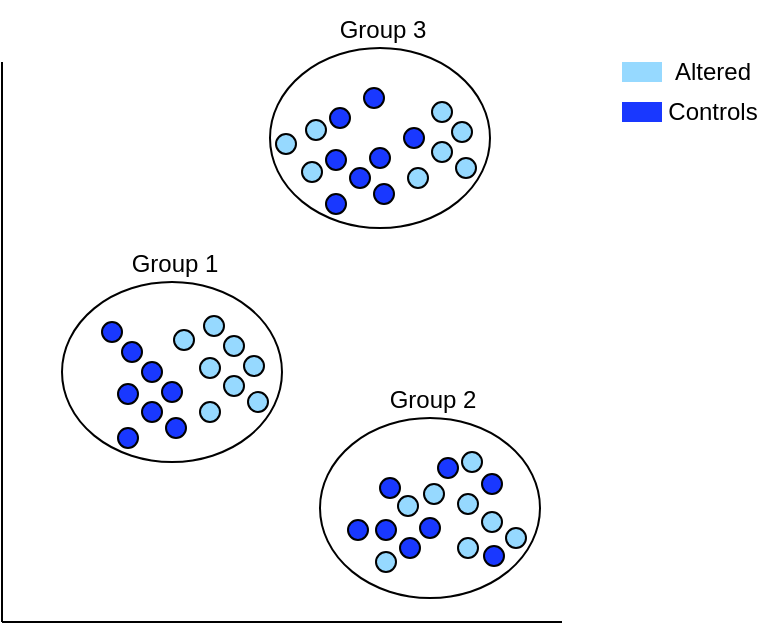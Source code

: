 <mxfile version="20.2.8" type="github">
  <diagram id="wmLqz282Bcjy7ACeYt6-" name="Pagina-1">
    <mxGraphModel dx="729" dy="409" grid="1" gridSize="10" guides="1" tooltips="1" connect="1" arrows="1" fold="1" page="1" pageScale="1" pageWidth="827" pageHeight="1169" math="0" shadow="0">
      <root>
        <mxCell id="0" />
        <mxCell id="1" parent="0" />
        <mxCell id="s4xOyff_KLn-6yWEBULN-20" value="" style="ellipse;whiteSpace=wrap;html=1;fillColor=none;" parent="1" vertex="1">
          <mxGeometry x="350" y="350" width="110" height="90" as="geometry" />
        </mxCell>
        <mxCell id="s4xOyff_KLn-6yWEBULN-1" value="" style="ellipse;whiteSpace=wrap;html=1;aspect=fixed;fillColor=#1938FF;" parent="1" vertex="1">
          <mxGeometry x="370" y="370" width="10" height="10" as="geometry" />
        </mxCell>
        <mxCell id="s4xOyff_KLn-6yWEBULN-2" value="" style="ellipse;whiteSpace=wrap;html=1;aspect=fixed;fillColor=#1938FF;" parent="1" vertex="1">
          <mxGeometry x="380" y="380" width="10" height="10" as="geometry" />
        </mxCell>
        <mxCell id="s4xOyff_KLn-6yWEBULN-3" value="" style="ellipse;whiteSpace=wrap;html=1;aspect=fixed;fillColor=#1938FF;" parent="1" vertex="1">
          <mxGeometry x="390" y="390" width="10" height="10" as="geometry" />
        </mxCell>
        <mxCell id="s4xOyff_KLn-6yWEBULN-4" value="" style="ellipse;whiteSpace=wrap;html=1;aspect=fixed;fillColor=#1938FF;" parent="1" vertex="1">
          <mxGeometry x="400" y="400" width="10" height="10" as="geometry" />
        </mxCell>
        <mxCell id="s4xOyff_KLn-6yWEBULN-5" value="" style="ellipse;whiteSpace=wrap;html=1;aspect=fixed;fillColor=#1938FF;" parent="1" vertex="1">
          <mxGeometry x="390" y="410" width="10" height="10" as="geometry" />
        </mxCell>
        <mxCell id="s4xOyff_KLn-6yWEBULN-6" value="" style="ellipse;whiteSpace=wrap;html=1;aspect=fixed;fillColor=#1938FF;" parent="1" vertex="1">
          <mxGeometry x="378" y="401" width="10" height="10" as="geometry" />
        </mxCell>
        <mxCell id="s4xOyff_KLn-6yWEBULN-7" value="" style="ellipse;whiteSpace=wrap;html=1;aspect=fixed;fillColor=#1938FF;" parent="1" vertex="1">
          <mxGeometry x="402" y="418" width="10" height="10" as="geometry" />
        </mxCell>
        <mxCell id="s4xOyff_KLn-6yWEBULN-8" value="" style="ellipse;whiteSpace=wrap;html=1;aspect=fixed;fillColor=#1938FF;" parent="1" vertex="1">
          <mxGeometry x="378" y="423" width="10" height="10" as="geometry" />
        </mxCell>
        <mxCell id="s4xOyff_KLn-6yWEBULN-9" value="" style="endArrow=none;html=1;rounded=0;" parent="1" edge="1">
          <mxGeometry width="50" height="50" relative="1" as="geometry">
            <mxPoint x="320" y="520" as="sourcePoint" />
            <mxPoint x="320" y="240" as="targetPoint" />
          </mxGeometry>
        </mxCell>
        <mxCell id="s4xOyff_KLn-6yWEBULN-10" value="" style="endArrow=none;html=1;rounded=0;" parent="1" edge="1">
          <mxGeometry width="50" height="50" relative="1" as="geometry">
            <mxPoint x="320" y="520" as="sourcePoint" />
            <mxPoint x="600" y="520" as="targetPoint" />
          </mxGeometry>
        </mxCell>
        <mxCell id="s4xOyff_KLn-6yWEBULN-11" value="" style="ellipse;whiteSpace=wrap;html=1;aspect=fixed;fillColor=#96D9FF;" parent="1" vertex="1">
          <mxGeometry x="406" y="374" width="10" height="10" as="geometry" />
        </mxCell>
        <mxCell id="s4xOyff_KLn-6yWEBULN-12" value="" style="ellipse;whiteSpace=wrap;html=1;aspect=fixed;fillColor=#96D9FF;" parent="1" vertex="1">
          <mxGeometry x="421" y="367" width="10" height="10" as="geometry" />
        </mxCell>
        <mxCell id="s4xOyff_KLn-6yWEBULN-13" value="" style="ellipse;whiteSpace=wrap;html=1;aspect=fixed;fillColor=#96D9FF;" parent="1" vertex="1">
          <mxGeometry x="431" y="377" width="10" height="10" as="geometry" />
        </mxCell>
        <mxCell id="s4xOyff_KLn-6yWEBULN-14" value="" style="ellipse;whiteSpace=wrap;html=1;aspect=fixed;fillColor=#96D9FF;" parent="1" vertex="1">
          <mxGeometry x="441" y="387" width="10" height="10" as="geometry" />
        </mxCell>
        <mxCell id="s4xOyff_KLn-6yWEBULN-15" value="" style="ellipse;whiteSpace=wrap;html=1;aspect=fixed;fillColor=#96D9FF;" parent="1" vertex="1">
          <mxGeometry x="431" y="397" width="10" height="10" as="geometry" />
        </mxCell>
        <mxCell id="s4xOyff_KLn-6yWEBULN-16" value="" style="ellipse;whiteSpace=wrap;html=1;aspect=fixed;fillColor=#96D9FF;" parent="1" vertex="1">
          <mxGeometry x="419" y="388" width="10" height="10" as="geometry" />
        </mxCell>
        <mxCell id="s4xOyff_KLn-6yWEBULN-17" value="" style="ellipse;whiteSpace=wrap;html=1;aspect=fixed;fillColor=#96D9FF;" parent="1" vertex="1">
          <mxGeometry x="443" y="405" width="10" height="10" as="geometry" />
        </mxCell>
        <mxCell id="s4xOyff_KLn-6yWEBULN-18" value="" style="ellipse;whiteSpace=wrap;html=1;aspect=fixed;fillColor=#96D9FF;" parent="1" vertex="1">
          <mxGeometry x="419" y="410" width="10" height="10" as="geometry" />
        </mxCell>
        <mxCell id="s4xOyff_KLn-6yWEBULN-21" value="Group 1" style="text;html=1;align=center;verticalAlign=middle;resizable=0;points=[];autosize=1;strokeColor=none;fillColor=none;" parent="1" vertex="1">
          <mxGeometry x="371" y="326" width="70" height="30" as="geometry" />
        </mxCell>
        <mxCell id="s4xOyff_KLn-6yWEBULN-22" value="" style="rounded=0;whiteSpace=wrap;html=1;fillColor=#96D9FF;strokeColor=none;" parent="1" vertex="1">
          <mxGeometry x="630" y="240" width="20" height="10" as="geometry" />
        </mxCell>
        <mxCell id="s4xOyff_KLn-6yWEBULN-23" value="" style="rounded=0;whiteSpace=wrap;html=1;fillColor=#1938FF;strokeColor=none;" parent="1" vertex="1">
          <mxGeometry x="630" y="260" width="20" height="10" as="geometry" />
        </mxCell>
        <mxCell id="s4xOyff_KLn-6yWEBULN-24" value="Altered" style="text;html=1;align=center;verticalAlign=middle;resizable=0;points=[];autosize=1;strokeColor=none;fillColor=none;" parent="1" vertex="1">
          <mxGeometry x="645" y="230" width="60" height="30" as="geometry" />
        </mxCell>
        <mxCell id="s4xOyff_KLn-6yWEBULN-25" value="Controls" style="text;html=1;align=center;verticalAlign=middle;resizable=0;points=[];autosize=1;strokeColor=none;fillColor=none;" parent="1" vertex="1">
          <mxGeometry x="640" y="250" width="70" height="30" as="geometry" />
        </mxCell>
        <mxCell id="s4xOyff_KLn-6yWEBULN-26" value="" style="ellipse;whiteSpace=wrap;html=1;fillColor=none;" parent="1" vertex="1">
          <mxGeometry x="479" y="418" width="110" height="90" as="geometry" />
        </mxCell>
        <mxCell id="s4xOyff_KLn-6yWEBULN-27" value="" style="ellipse;whiteSpace=wrap;html=1;aspect=fixed;fillColor=#1938FF;" parent="1" vertex="1">
          <mxGeometry x="493" y="469" width="10" height="10" as="geometry" />
        </mxCell>
        <mxCell id="s4xOyff_KLn-6yWEBULN-28" value="" style="ellipse;whiteSpace=wrap;html=1;aspect=fixed;fillColor=#1938FF;" parent="1" vertex="1">
          <mxGeometry x="509" y="448" width="10" height="10" as="geometry" />
        </mxCell>
        <mxCell id="s4xOyff_KLn-6yWEBULN-29" value="" style="ellipse;whiteSpace=wrap;html=1;aspect=fixed;fillColor=#1938FF;" parent="1" vertex="1">
          <mxGeometry x="561" y="482" width="10" height="10" as="geometry" />
        </mxCell>
        <mxCell id="s4xOyff_KLn-6yWEBULN-30" value="" style="ellipse;whiteSpace=wrap;html=1;aspect=fixed;fillColor=#1938FF;" parent="1" vertex="1">
          <mxGeometry x="529" y="468" width="10" height="10" as="geometry" />
        </mxCell>
        <mxCell id="s4xOyff_KLn-6yWEBULN-31" value="" style="ellipse;whiteSpace=wrap;html=1;aspect=fixed;fillColor=#1938FF;" parent="1" vertex="1">
          <mxGeometry x="519" y="478" width="10" height="10" as="geometry" />
        </mxCell>
        <mxCell id="s4xOyff_KLn-6yWEBULN-32" value="" style="ellipse;whiteSpace=wrap;html=1;aspect=fixed;fillColor=#1938FF;" parent="1" vertex="1">
          <mxGeometry x="507" y="469" width="10" height="10" as="geometry" />
        </mxCell>
        <mxCell id="s4xOyff_KLn-6yWEBULN-33" value="" style="ellipse;whiteSpace=wrap;html=1;aspect=fixed;fillColor=#1938FF;" parent="1" vertex="1">
          <mxGeometry x="538" y="438" width="10" height="10" as="geometry" />
        </mxCell>
        <mxCell id="s4xOyff_KLn-6yWEBULN-34" value="" style="ellipse;whiteSpace=wrap;html=1;aspect=fixed;fillColor=#1938FF;" parent="1" vertex="1">
          <mxGeometry x="560" y="446" width="10" height="10" as="geometry" />
        </mxCell>
        <mxCell id="s4xOyff_KLn-6yWEBULN-35" value="" style="ellipse;whiteSpace=wrap;html=1;aspect=fixed;fillColor=#96D9FF;" parent="1" vertex="1">
          <mxGeometry x="518" y="457" width="10" height="10" as="geometry" />
        </mxCell>
        <mxCell id="s4xOyff_KLn-6yWEBULN-36" value="" style="ellipse;whiteSpace=wrap;html=1;aspect=fixed;fillColor=#96D9FF;" parent="1" vertex="1">
          <mxGeometry x="550" y="435" width="10" height="10" as="geometry" />
        </mxCell>
        <mxCell id="s4xOyff_KLn-6yWEBULN-37" value="" style="ellipse;whiteSpace=wrap;html=1;aspect=fixed;fillColor=#96D9FF;" parent="1" vertex="1">
          <mxGeometry x="531" y="451" width="10" height="10" as="geometry" />
        </mxCell>
        <mxCell id="s4xOyff_KLn-6yWEBULN-38" value="" style="ellipse;whiteSpace=wrap;html=1;aspect=fixed;fillColor=#96D9FF;" parent="1" vertex="1">
          <mxGeometry x="507" y="485" width="10" height="10" as="geometry" />
        </mxCell>
        <mxCell id="s4xOyff_KLn-6yWEBULN-39" value="" style="ellipse;whiteSpace=wrap;html=1;aspect=fixed;fillColor=#96D9FF;" parent="1" vertex="1">
          <mxGeometry x="560" y="465" width="10" height="10" as="geometry" />
        </mxCell>
        <mxCell id="s4xOyff_KLn-6yWEBULN-40" value="" style="ellipse;whiteSpace=wrap;html=1;aspect=fixed;fillColor=#96D9FF;" parent="1" vertex="1">
          <mxGeometry x="548" y="456" width="10" height="10" as="geometry" />
        </mxCell>
        <mxCell id="s4xOyff_KLn-6yWEBULN-41" value="" style="ellipse;whiteSpace=wrap;html=1;aspect=fixed;fillColor=#96D9FF;" parent="1" vertex="1">
          <mxGeometry x="572" y="473" width="10" height="10" as="geometry" />
        </mxCell>
        <mxCell id="s4xOyff_KLn-6yWEBULN-42" value="" style="ellipse;whiteSpace=wrap;html=1;aspect=fixed;fillColor=#96D9FF;" parent="1" vertex="1">
          <mxGeometry x="548" y="478" width="10" height="10" as="geometry" />
        </mxCell>
        <mxCell id="s4xOyff_KLn-6yWEBULN-43" value="Group 2" style="text;html=1;align=center;verticalAlign=middle;resizable=0;points=[];autosize=1;strokeColor=none;fillColor=none;" parent="1" vertex="1">
          <mxGeometry x="500" y="394" width="70" height="30" as="geometry" />
        </mxCell>
        <mxCell id="s4xOyff_KLn-6yWEBULN-47" value="" style="ellipse;whiteSpace=wrap;html=1;fillColor=none;" parent="1" vertex="1">
          <mxGeometry x="454" y="233" width="110" height="90" as="geometry" />
        </mxCell>
        <mxCell id="s4xOyff_KLn-6yWEBULN-48" value="" style="ellipse;whiteSpace=wrap;html=1;aspect=fixed;fillColor=#1938FF;" parent="1" vertex="1">
          <mxGeometry x="501" y="253" width="10" height="10" as="geometry" />
        </mxCell>
        <mxCell id="s4xOyff_KLn-6yWEBULN-49" value="" style="ellipse;whiteSpace=wrap;html=1;aspect=fixed;fillColor=#1938FF;" parent="1" vertex="1">
          <mxGeometry x="484" y="263" width="10" height="10" as="geometry" />
        </mxCell>
        <mxCell id="s4xOyff_KLn-6yWEBULN-50" value="" style="ellipse;whiteSpace=wrap;html=1;aspect=fixed;fillColor=#1938FF;" parent="1" vertex="1">
          <mxGeometry x="521" y="273" width="10" height="10" as="geometry" />
        </mxCell>
        <mxCell id="s4xOyff_KLn-6yWEBULN-51" value="" style="ellipse;whiteSpace=wrap;html=1;aspect=fixed;fillColor=#1938FF;" parent="1" vertex="1">
          <mxGeometry x="504" y="283" width="10" height="10" as="geometry" />
        </mxCell>
        <mxCell id="s4xOyff_KLn-6yWEBULN-52" value="" style="ellipse;whiteSpace=wrap;html=1;aspect=fixed;fillColor=#1938FF;" parent="1" vertex="1">
          <mxGeometry x="494" y="293" width="10" height="10" as="geometry" />
        </mxCell>
        <mxCell id="s4xOyff_KLn-6yWEBULN-53" value="" style="ellipse;whiteSpace=wrap;html=1;aspect=fixed;fillColor=#1938FF;" parent="1" vertex="1">
          <mxGeometry x="482" y="284" width="10" height="10" as="geometry" />
        </mxCell>
        <mxCell id="s4xOyff_KLn-6yWEBULN-54" value="" style="ellipse;whiteSpace=wrap;html=1;aspect=fixed;fillColor=#1938FF;" parent="1" vertex="1">
          <mxGeometry x="506" y="301" width="10" height="10" as="geometry" />
        </mxCell>
        <mxCell id="s4xOyff_KLn-6yWEBULN-55" value="" style="ellipse;whiteSpace=wrap;html=1;aspect=fixed;fillColor=#1938FF;" parent="1" vertex="1">
          <mxGeometry x="482" y="306" width="10" height="10" as="geometry" />
        </mxCell>
        <mxCell id="s4xOyff_KLn-6yWEBULN-56" value="" style="ellipse;whiteSpace=wrap;html=1;aspect=fixed;fillColor=#96D9FF;" parent="1" vertex="1">
          <mxGeometry x="457" y="276" width="10" height="10" as="geometry" />
        </mxCell>
        <mxCell id="s4xOyff_KLn-6yWEBULN-57" value="" style="ellipse;whiteSpace=wrap;html=1;aspect=fixed;fillColor=#96D9FF;" parent="1" vertex="1">
          <mxGeometry x="472" y="269" width="10" height="10" as="geometry" />
        </mxCell>
        <mxCell id="s4xOyff_KLn-6yWEBULN-58" value="" style="ellipse;whiteSpace=wrap;html=1;aspect=fixed;fillColor=#96D9FF;" parent="1" vertex="1">
          <mxGeometry x="535" y="260" width="10" height="10" as="geometry" />
        </mxCell>
        <mxCell id="s4xOyff_KLn-6yWEBULN-59" value="" style="ellipse;whiteSpace=wrap;html=1;aspect=fixed;fillColor=#96D9FF;" parent="1" vertex="1">
          <mxGeometry x="545" y="270" width="10" height="10" as="geometry" />
        </mxCell>
        <mxCell id="s4xOyff_KLn-6yWEBULN-60" value="" style="ellipse;whiteSpace=wrap;html=1;aspect=fixed;fillColor=#96D9FF;" parent="1" vertex="1">
          <mxGeometry x="535" y="280" width="10" height="10" as="geometry" />
        </mxCell>
        <mxCell id="s4xOyff_KLn-6yWEBULN-61" value="" style="ellipse;whiteSpace=wrap;html=1;aspect=fixed;fillColor=#96D9FF;" parent="1" vertex="1">
          <mxGeometry x="470" y="290" width="10" height="10" as="geometry" />
        </mxCell>
        <mxCell id="s4xOyff_KLn-6yWEBULN-62" value="" style="ellipse;whiteSpace=wrap;html=1;aspect=fixed;fillColor=#96D9FF;" parent="1" vertex="1">
          <mxGeometry x="547" y="288" width="10" height="10" as="geometry" />
        </mxCell>
        <mxCell id="s4xOyff_KLn-6yWEBULN-63" value="" style="ellipse;whiteSpace=wrap;html=1;aspect=fixed;fillColor=#96D9FF;" parent="1" vertex="1">
          <mxGeometry x="523" y="293" width="10" height="10" as="geometry" />
        </mxCell>
        <mxCell id="s4xOyff_KLn-6yWEBULN-64" value="Group 3" style="text;html=1;align=center;verticalAlign=middle;resizable=0;points=[];autosize=1;strokeColor=none;fillColor=none;" parent="1" vertex="1">
          <mxGeometry x="475" y="209" width="70" height="30" as="geometry" />
        </mxCell>
      </root>
    </mxGraphModel>
  </diagram>
</mxfile>
